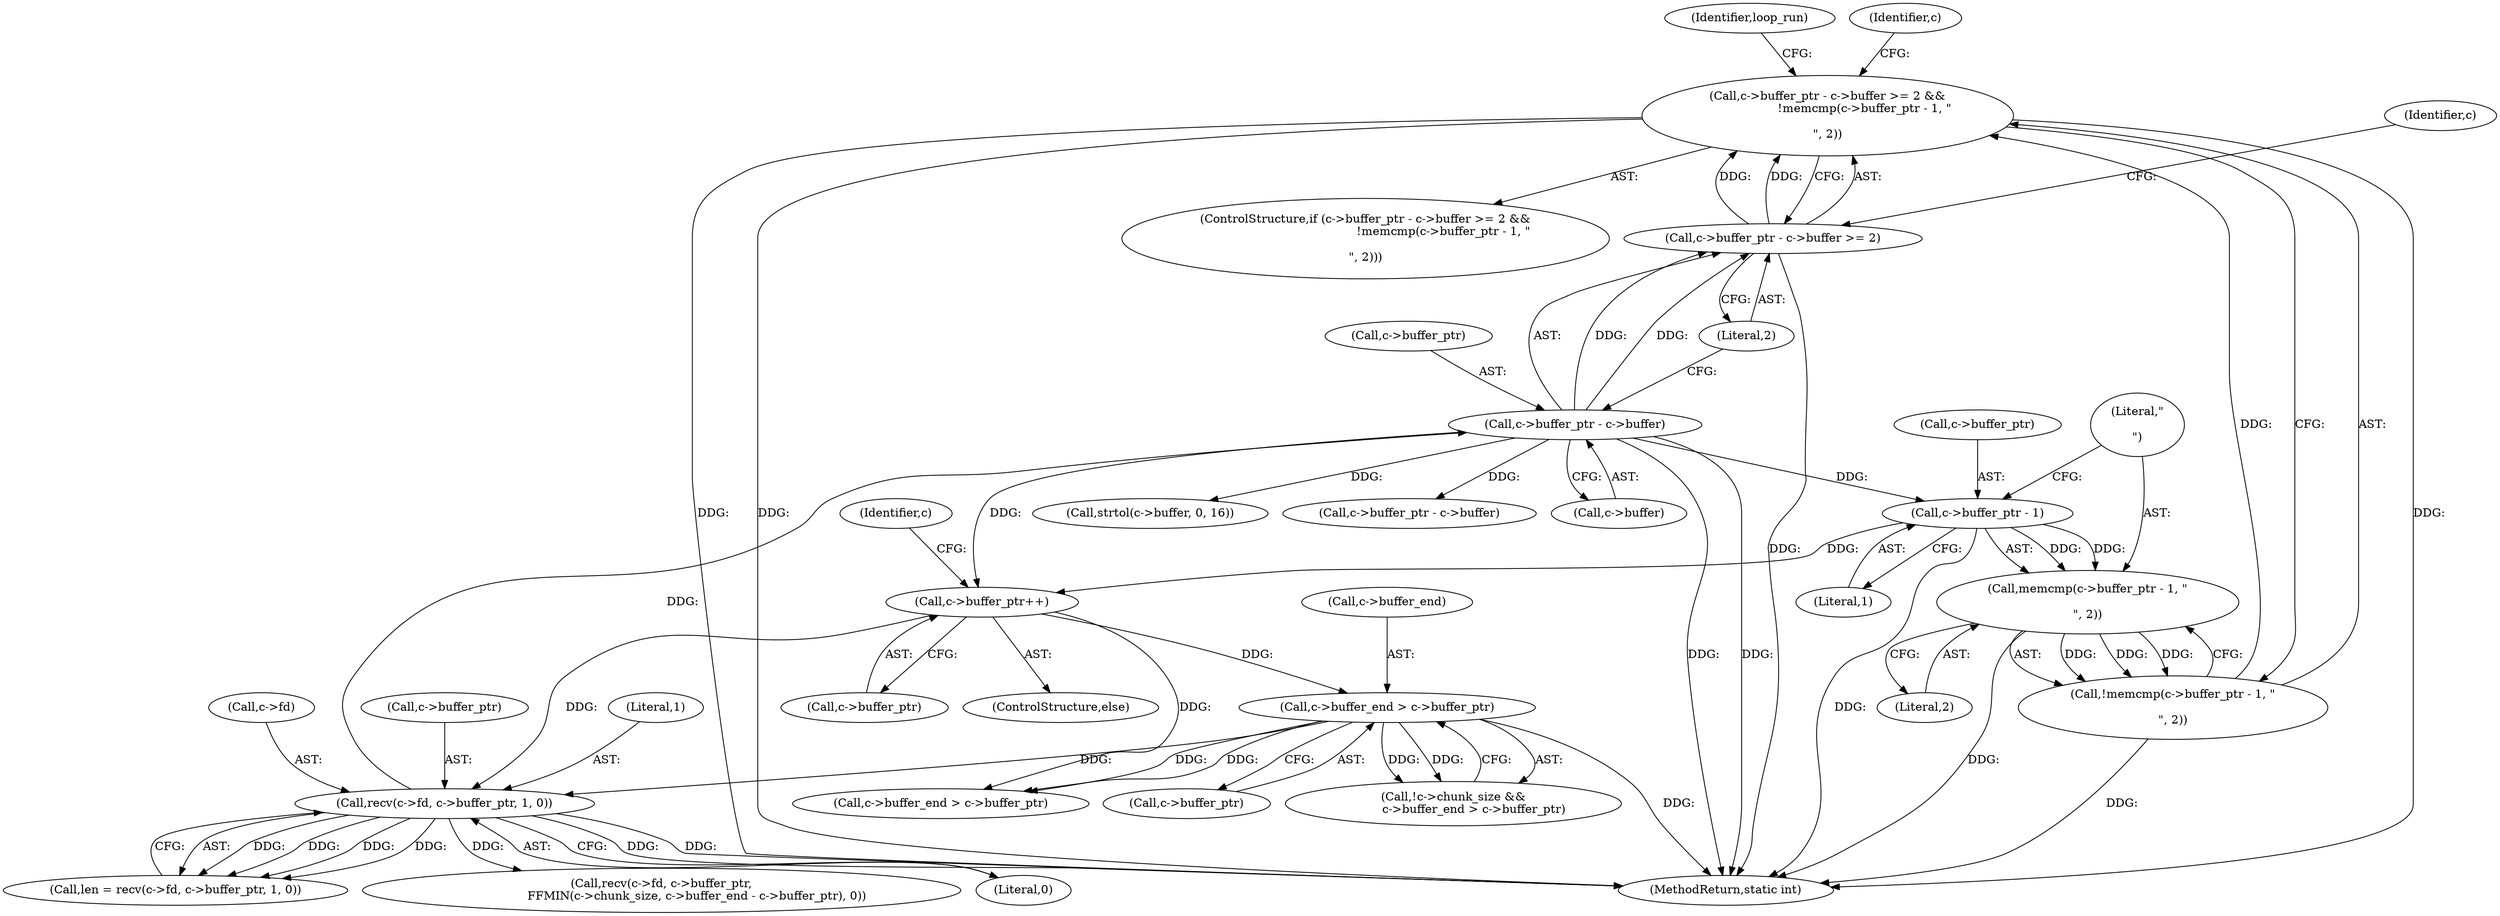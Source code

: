 digraph "0_FFmpeg_a5d25faa3f4b18dac737fdb35d0dd68eb0dc2156@API" {
"1000182" [label="(Call,c->buffer_ptr - c->buffer >= 2 &&\n                    !memcmp(c->buffer_ptr - 1, \"\r\n\", 2))"];
"1000183" [label="(Call,c->buffer_ptr - c->buffer >= 2)"];
"1000184" [label="(Call,c->buffer_ptr - c->buffer)"];
"1000146" [label="(Call,recv(c->fd, c->buffer_ptr, 1, 0))"];
"1000136" [label="(Call,c->buffer_end > c->buffer_ptr)"];
"1000241" [label="(Call,c->buffer_ptr++)"];
"1000194" [label="(Call,c->buffer_ptr - 1)"];
"1000192" [label="(Call,!memcmp(c->buffer_ptr - 1, \"\r\n\", 2))"];
"1000193" [label="(Call,memcmp(c->buffer_ptr - 1, \"\r\n\", 2))"];
"1000191" [label="(Literal,2)"];
"1000140" [label="(Call,c->buffer_ptr)"];
"1000146" [label="(Call,recv(c->fd, c->buffer_ptr, 1, 0))"];
"1000241" [label="(Call,c->buffer_ptr++)"];
"1000242" [label="(Call,c->buffer_ptr)"];
"1000183" [label="(Call,c->buffer_ptr - c->buffer >= 2)"];
"1000237" [label="(Identifier,loop_run)"];
"1000195" [label="(Call,c->buffer_ptr)"];
"1000200" [label="(Literal,2)"];
"1000194" [label="(Call,c->buffer_ptr - 1)"];
"1000144" [label="(Call,len = recv(c->fd, c->buffer_ptr, 1, 0))"];
"1000256" [label="(Call,recv(c->fd, c->buffer_ptr,\n                   FFMIN(c->chunk_size, c->buffer_end - c->buffer_ptr), 0))"];
"1000192" [label="(Call,!memcmp(c->buffer_ptr - 1, \"\r\n\", 2))"];
"1000206" [label="(Call,strtol(c->buffer, 0, 16))"];
"1000147" [label="(Call,c->fd)"];
"1000198" [label="(Literal,1)"];
"1000154" [label="(Literal,0)"];
"1000181" [label="(ControlStructure,if (c->buffer_ptr - c->buffer >= 2 &&\n                    !memcmp(c->buffer_ptr - 1, \"\r\n\", 2)))"];
"1000193" [label="(Call,memcmp(c->buffer_ptr - 1, \"\r\n\", 2))"];
"1000331" [label="(Call,c->buffer_ptr - c->buffer)"];
"1000150" [label="(Call,c->buffer_ptr)"];
"1000136" [label="(Call,c->buffer_end > c->buffer_ptr)"];
"1000131" [label="(Call,!c->chunk_size &&\n           c->buffer_end > c->buffer_ptr)"];
"1000199" [label="(Literal,\"\r\n\")"];
"1000246" [label="(Call,c->buffer_end > c->buffer_ptr)"];
"1000137" [label="(Call,c->buffer_end)"];
"1000240" [label="(ControlStructure,else)"];
"1000129" [label="(Identifier,c)"];
"1000153" [label="(Literal,1)"];
"1000185" [label="(Call,c->buffer_ptr)"];
"1000188" [label="(Call,c->buffer)"];
"1000204" [label="(Identifier,c)"];
"1000184" [label="(Call,c->buffer_ptr - c->buffer)"];
"1000196" [label="(Identifier,c)"];
"1000182" [label="(Call,c->buffer_ptr - c->buffer >= 2 &&\n                    !memcmp(c->buffer_ptr - 1, \"\r\n\", 2))"];
"1000718" [label="(MethodReturn,static int)"];
"1000182" -> "1000181"  [label="AST: "];
"1000182" -> "1000183"  [label="CFG: "];
"1000182" -> "1000192"  [label="CFG: "];
"1000183" -> "1000182"  [label="AST: "];
"1000192" -> "1000182"  [label="AST: "];
"1000204" -> "1000182"  [label="CFG: "];
"1000237" -> "1000182"  [label="CFG: "];
"1000182" -> "1000718"  [label="DDG: "];
"1000182" -> "1000718"  [label="DDG: "];
"1000182" -> "1000718"  [label="DDG: "];
"1000183" -> "1000182"  [label="DDG: "];
"1000183" -> "1000182"  [label="DDG: "];
"1000192" -> "1000182"  [label="DDG: "];
"1000183" -> "1000191"  [label="CFG: "];
"1000184" -> "1000183"  [label="AST: "];
"1000191" -> "1000183"  [label="AST: "];
"1000196" -> "1000183"  [label="CFG: "];
"1000183" -> "1000718"  [label="DDG: "];
"1000184" -> "1000183"  [label="DDG: "];
"1000184" -> "1000183"  [label="DDG: "];
"1000184" -> "1000188"  [label="CFG: "];
"1000185" -> "1000184"  [label="AST: "];
"1000188" -> "1000184"  [label="AST: "];
"1000191" -> "1000184"  [label="CFG: "];
"1000184" -> "1000718"  [label="DDG: "];
"1000184" -> "1000718"  [label="DDG: "];
"1000146" -> "1000184"  [label="DDG: "];
"1000184" -> "1000194"  [label="DDG: "];
"1000184" -> "1000206"  [label="DDG: "];
"1000184" -> "1000241"  [label="DDG: "];
"1000184" -> "1000331"  [label="DDG: "];
"1000146" -> "1000144"  [label="AST: "];
"1000146" -> "1000154"  [label="CFG: "];
"1000147" -> "1000146"  [label="AST: "];
"1000150" -> "1000146"  [label="AST: "];
"1000153" -> "1000146"  [label="AST: "];
"1000154" -> "1000146"  [label="AST: "];
"1000144" -> "1000146"  [label="CFG: "];
"1000146" -> "1000718"  [label="DDG: "];
"1000146" -> "1000718"  [label="DDG: "];
"1000146" -> "1000144"  [label="DDG: "];
"1000146" -> "1000144"  [label="DDG: "];
"1000146" -> "1000144"  [label="DDG: "];
"1000146" -> "1000144"  [label="DDG: "];
"1000136" -> "1000146"  [label="DDG: "];
"1000241" -> "1000146"  [label="DDG: "];
"1000146" -> "1000256"  [label="DDG: "];
"1000136" -> "1000131"  [label="AST: "];
"1000136" -> "1000140"  [label="CFG: "];
"1000137" -> "1000136"  [label="AST: "];
"1000140" -> "1000136"  [label="AST: "];
"1000131" -> "1000136"  [label="CFG: "];
"1000136" -> "1000718"  [label="DDG: "];
"1000136" -> "1000131"  [label="DDG: "];
"1000136" -> "1000131"  [label="DDG: "];
"1000241" -> "1000136"  [label="DDG: "];
"1000136" -> "1000246"  [label="DDG: "];
"1000136" -> "1000246"  [label="DDG: "];
"1000241" -> "1000240"  [label="AST: "];
"1000241" -> "1000242"  [label="CFG: "];
"1000242" -> "1000241"  [label="AST: "];
"1000129" -> "1000241"  [label="CFG: "];
"1000194" -> "1000241"  [label="DDG: "];
"1000241" -> "1000246"  [label="DDG: "];
"1000194" -> "1000193"  [label="AST: "];
"1000194" -> "1000198"  [label="CFG: "];
"1000195" -> "1000194"  [label="AST: "];
"1000198" -> "1000194"  [label="AST: "];
"1000199" -> "1000194"  [label="CFG: "];
"1000194" -> "1000718"  [label="DDG: "];
"1000194" -> "1000193"  [label="DDG: "];
"1000194" -> "1000193"  [label="DDG: "];
"1000192" -> "1000193"  [label="CFG: "];
"1000193" -> "1000192"  [label="AST: "];
"1000192" -> "1000718"  [label="DDG: "];
"1000193" -> "1000192"  [label="DDG: "];
"1000193" -> "1000192"  [label="DDG: "];
"1000193" -> "1000192"  [label="DDG: "];
"1000193" -> "1000200"  [label="CFG: "];
"1000199" -> "1000193"  [label="AST: "];
"1000200" -> "1000193"  [label="AST: "];
"1000193" -> "1000718"  [label="DDG: "];
}
